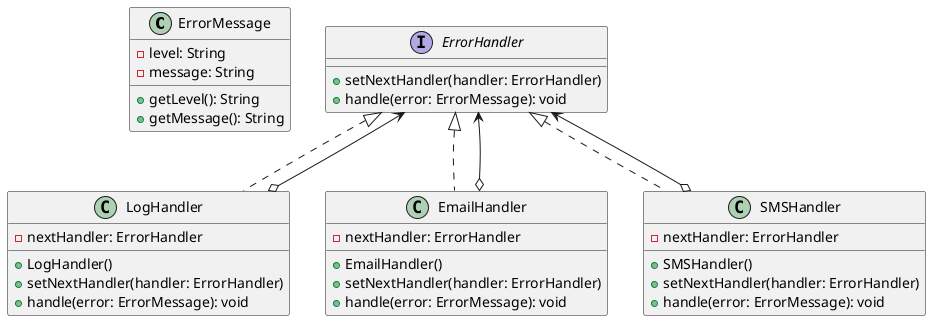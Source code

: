 @startuml
class ErrorMessage {
  -level: String
  -message: String
  +getLevel(): String
  +getMessage(): String
}

interface ErrorHandler {
  +setNextHandler(handler: ErrorHandler)
  +handle(error: ErrorMessage): void
}

class LogHandler {
  -nextHandler: ErrorHandler
  +LogHandler()
  +setNextHandler(handler: ErrorHandler)
  +handle(error: ErrorMessage): void
}

class EmailHandler {
  -nextHandler: ErrorHandler
  +EmailHandler()
  +setNextHandler(handler: ErrorHandler)
  +handle(error: ErrorMessage): void
}

class SMSHandler {
  -nextHandler: ErrorHandler
  +SMSHandler()
  +setNextHandler(handler: ErrorHandler)
  +handle(error: ErrorMessage): void
}

ErrorHandler <|.. LogHandler
ErrorHandler <|.. EmailHandler
ErrorHandler <|.. SMSHandler
LogHandler o--> ErrorHandler
EmailHandler o--> ErrorHandler
SMSHandler o--> ErrorHandler

@enduml